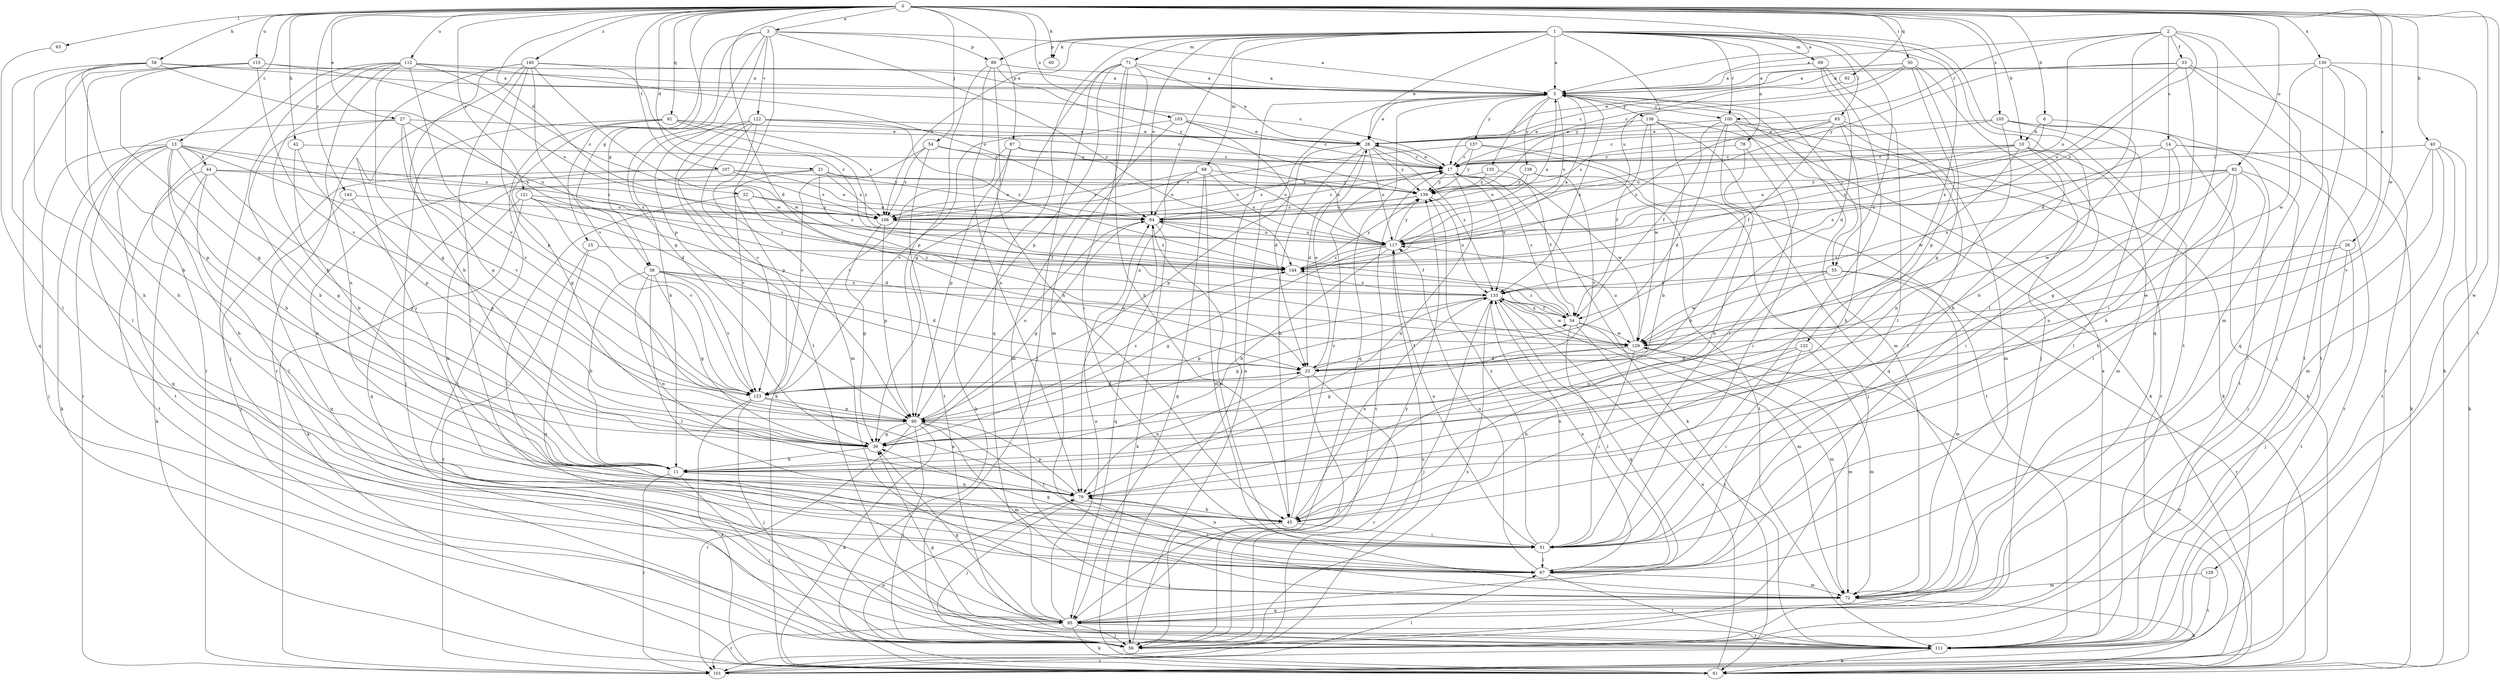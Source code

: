 strict digraph  {
0;
1;
2;
3;
5;
6;
10;
11;
13;
14;
15;
17;
21;
22;
23;
26;
27;
28;
33;
34;
38;
39;
40;
42;
44;
45;
50;
51;
54;
55;
56;
58;
60;
61;
63;
65;
67;
68;
69;
71;
72;
78;
79;
82;
84;
87;
89;
90;
91;
92;
95;
100;
101;
103;
105;
106;
107;
111;
112;
115;
117;
121;
122;
123;
128;
129;
130;
132;
133;
135;
136;
137;
138;
139;
140;
143;
144;
0 -> 3  [label=a];
0 -> 5  [label=a];
0 -> 6  [label=b];
0 -> 10  [label=b];
0 -> 13  [label=c];
0 -> 21  [label=d];
0 -> 22  [label=d];
0 -> 23  [label=d];
0 -> 26  [label=e];
0 -> 27  [label=e];
0 -> 38  [label=g];
0 -> 40  [label=h];
0 -> 42  [label=h];
0 -> 50  [label=i];
0 -> 54  [label=j];
0 -> 58  [label=k];
0 -> 60  [label=k];
0 -> 63  [label=l];
0 -> 82  [label=o];
0 -> 87  [label=p];
0 -> 91  [label=q];
0 -> 92  [label=q];
0 -> 103  [label=s];
0 -> 105  [label=s];
0 -> 107  [label=t];
0 -> 111  [label=t];
0 -> 112  [label=u];
0 -> 115  [label=u];
0 -> 121  [label=v];
0 -> 128  [label=w];
0 -> 129  [label=w];
0 -> 130  [label=x];
0 -> 140  [label=z];
0 -> 143  [label=z];
1 -> 5  [label=a];
1 -> 28  [label=e];
1 -> 55  [label=j];
1 -> 60  [label=k];
1 -> 65  [label=l];
1 -> 67  [label=l];
1 -> 68  [label=m];
1 -> 69  [label=m];
1 -> 71  [label=m];
1 -> 78  [label=n];
1 -> 79  [label=n];
1 -> 84  [label=o];
1 -> 89  [label=p];
1 -> 95  [label=q];
1 -> 100  [label=r];
1 -> 106  [label=s];
1 -> 111  [label=t];
1 -> 117  [label=u];
1 -> 132  [label=x];
2 -> 5  [label=a];
2 -> 14  [label=c];
2 -> 23  [label=d];
2 -> 33  [label=f];
2 -> 72  [label=m];
2 -> 95  [label=q];
2 -> 100  [label=r];
2 -> 117  [label=u];
2 -> 144  [label=z];
3 -> 5  [label=a];
3 -> 15  [label=c];
3 -> 38  [label=g];
3 -> 39  [label=g];
3 -> 89  [label=p];
3 -> 90  [label=p];
3 -> 111  [label=t];
3 -> 122  [label=v];
3 -> 144  [label=z];
5 -> 28  [label=e];
5 -> 55  [label=j];
5 -> 56  [label=j];
5 -> 72  [label=m];
5 -> 95  [label=q];
5 -> 100  [label=r];
5 -> 117  [label=u];
5 -> 133  [label=x];
5 -> 135  [label=y];
5 -> 136  [label=y];
5 -> 137  [label=y];
5 -> 138  [label=y];
6 -> 10  [label=b];
6 -> 11  [label=b];
6 -> 144  [label=z];
10 -> 11  [label=b];
10 -> 17  [label=c];
10 -> 51  [label=i];
10 -> 72  [label=m];
10 -> 84  [label=o];
10 -> 117  [label=u];
10 -> 129  [label=w];
11 -> 56  [label=j];
11 -> 79  [label=n];
11 -> 101  [label=r];
13 -> 11  [label=b];
13 -> 23  [label=d];
13 -> 39  [label=g];
13 -> 44  [label=h];
13 -> 45  [label=h];
13 -> 56  [label=j];
13 -> 61  [label=k];
13 -> 95  [label=q];
13 -> 106  [label=s];
13 -> 111  [label=t];
13 -> 123  [label=v];
14 -> 17  [label=c];
14 -> 39  [label=g];
14 -> 61  [label=k];
14 -> 79  [label=n];
14 -> 101  [label=r];
14 -> 133  [label=x];
15 -> 95  [label=q];
15 -> 101  [label=r];
15 -> 144  [label=z];
17 -> 28  [label=e];
17 -> 61  [label=k];
17 -> 79  [label=n];
17 -> 129  [label=w];
17 -> 133  [label=x];
17 -> 139  [label=y];
21 -> 84  [label=o];
21 -> 95  [label=q];
21 -> 106  [label=s];
21 -> 123  [label=v];
21 -> 139  [label=y];
21 -> 144  [label=z];
22 -> 34  [label=f];
22 -> 67  [label=l];
22 -> 84  [label=o];
22 -> 106  [label=s];
23 -> 28  [label=e];
23 -> 34  [label=f];
23 -> 56  [label=j];
23 -> 79  [label=n];
23 -> 101  [label=r];
23 -> 123  [label=v];
26 -> 56  [label=j];
26 -> 111  [label=t];
26 -> 129  [label=w];
26 -> 144  [label=z];
27 -> 11  [label=b];
27 -> 28  [label=e];
27 -> 90  [label=p];
27 -> 101  [label=r];
27 -> 117  [label=u];
27 -> 123  [label=v];
28 -> 17  [label=c];
28 -> 23  [label=d];
28 -> 45  [label=h];
28 -> 90  [label=p];
28 -> 117  [label=u];
28 -> 133  [label=x];
28 -> 139  [label=y];
33 -> 5  [label=a];
33 -> 51  [label=i];
33 -> 101  [label=r];
33 -> 111  [label=t];
33 -> 117  [label=u];
33 -> 139  [label=y];
34 -> 17  [label=c];
34 -> 67  [label=l];
34 -> 72  [label=m];
34 -> 111  [label=t];
34 -> 129  [label=w];
34 -> 133  [label=x];
34 -> 144  [label=z];
38 -> 11  [label=b];
38 -> 23  [label=d];
38 -> 39  [label=g];
38 -> 67  [label=l];
38 -> 79  [label=n];
38 -> 123  [label=v];
38 -> 129  [label=w];
38 -> 133  [label=x];
39 -> 11  [label=b];
40 -> 17  [label=c];
40 -> 61  [label=k];
40 -> 67  [label=l];
40 -> 72  [label=m];
40 -> 111  [label=t];
40 -> 123  [label=v];
42 -> 11  [label=b];
42 -> 17  [label=c];
42 -> 90  [label=p];
44 -> 39  [label=g];
44 -> 61  [label=k];
44 -> 67  [label=l];
44 -> 106  [label=s];
44 -> 111  [label=t];
44 -> 139  [label=y];
45 -> 17  [label=c];
45 -> 51  [label=i];
45 -> 56  [label=j];
45 -> 133  [label=x];
50 -> 5  [label=a];
50 -> 17  [label=c];
50 -> 28  [label=e];
50 -> 39  [label=g];
50 -> 56  [label=j];
50 -> 90  [label=p];
50 -> 139  [label=y];
51 -> 39  [label=g];
51 -> 67  [label=l];
51 -> 79  [label=n];
51 -> 84  [label=o];
51 -> 117  [label=u];
51 -> 133  [label=x];
51 -> 139  [label=y];
54 -> 17  [label=c];
54 -> 106  [label=s];
54 -> 111  [label=t];
54 -> 117  [label=u];
54 -> 123  [label=v];
55 -> 72  [label=m];
55 -> 79  [label=n];
55 -> 101  [label=r];
55 -> 129  [label=w];
55 -> 133  [label=x];
56 -> 5  [label=a];
56 -> 17  [label=c];
56 -> 133  [label=x];
58 -> 5  [label=a];
58 -> 11  [label=b];
58 -> 17  [label=c];
58 -> 39  [label=g];
58 -> 45  [label=h];
58 -> 67  [label=l];
58 -> 133  [label=x];
61 -> 79  [label=n];
61 -> 129  [label=w];
61 -> 133  [label=x];
63 -> 67  [label=l];
65 -> 17  [label=c];
65 -> 28  [label=e];
65 -> 34  [label=f];
65 -> 45  [label=h];
65 -> 67  [label=l];
65 -> 72  [label=m];
65 -> 144  [label=z];
67 -> 72  [label=m];
67 -> 111  [label=t];
67 -> 117  [label=u];
67 -> 133  [label=x];
68 -> 72  [label=m];
68 -> 84  [label=o];
68 -> 95  [label=q];
68 -> 106  [label=s];
68 -> 117  [label=u];
68 -> 139  [label=y];
69 -> 5  [label=a];
69 -> 23  [label=d];
69 -> 51  [label=i];
69 -> 67  [label=l];
71 -> 5  [label=a];
71 -> 28  [label=e];
71 -> 39  [label=g];
71 -> 45  [label=h];
71 -> 51  [label=i];
71 -> 56  [label=j];
71 -> 72  [label=m];
71 -> 90  [label=p];
72 -> 61  [label=k];
72 -> 95  [label=q];
78 -> 17  [label=c];
78 -> 45  [label=h];
78 -> 51  [label=i];
79 -> 45  [label=h];
79 -> 56  [label=j];
79 -> 67  [label=l];
79 -> 90  [label=p];
82 -> 11  [label=b];
82 -> 45  [label=h];
82 -> 51  [label=i];
82 -> 56  [label=j];
82 -> 117  [label=u];
82 -> 129  [label=w];
82 -> 133  [label=x];
82 -> 139  [label=y];
84 -> 17  [label=c];
84 -> 34  [label=f];
84 -> 39  [label=g];
84 -> 61  [label=k];
84 -> 95  [label=q];
84 -> 117  [label=u];
87 -> 17  [label=c];
87 -> 61  [label=k];
87 -> 90  [label=p];
87 -> 117  [label=u];
87 -> 123  [label=v];
89 -> 5  [label=a];
89 -> 45  [label=h];
89 -> 79  [label=n];
89 -> 90  [label=p];
89 -> 139  [label=y];
90 -> 39  [label=g];
90 -> 51  [label=i];
90 -> 56  [label=j];
90 -> 61  [label=k];
90 -> 72  [label=m];
90 -> 84  [label=o];
90 -> 101  [label=r];
90 -> 144  [label=z];
91 -> 28  [label=e];
91 -> 39  [label=g];
91 -> 56  [label=j];
91 -> 106  [label=s];
91 -> 111  [label=t];
91 -> 144  [label=z];
92 -> 17  [label=c];
95 -> 39  [label=g];
95 -> 56  [label=j];
95 -> 61  [label=k];
95 -> 84  [label=o];
95 -> 101  [label=r];
95 -> 111  [label=t];
95 -> 139  [label=y];
100 -> 23  [label=d];
100 -> 28  [label=e];
100 -> 34  [label=f];
100 -> 45  [label=h];
100 -> 51  [label=i];
100 -> 61  [label=k];
100 -> 101  [label=r];
101 -> 67  [label=l];
101 -> 117  [label=u];
103 -> 17  [label=c];
103 -> 23  [label=d];
103 -> 28  [label=e];
103 -> 72  [label=m];
103 -> 123  [label=v];
105 -> 28  [label=e];
105 -> 61  [label=k];
105 -> 67  [label=l];
105 -> 79  [label=n];
105 -> 106  [label=s];
105 -> 111  [label=t];
106 -> 17  [label=c];
106 -> 39  [label=g];
106 -> 90  [label=p];
106 -> 144  [label=z];
107 -> 56  [label=j];
107 -> 79  [label=n];
107 -> 84  [label=o];
107 -> 106  [label=s];
107 -> 139  [label=y];
111 -> 5  [label=a];
111 -> 39  [label=g];
111 -> 61  [label=k];
111 -> 101  [label=r];
112 -> 5  [label=a];
112 -> 11  [label=b];
112 -> 39  [label=g];
112 -> 56  [label=j];
112 -> 79  [label=n];
112 -> 84  [label=o];
112 -> 101  [label=r];
112 -> 123  [label=v];
112 -> 129  [label=w];
115 -> 5  [label=a];
115 -> 39  [label=g];
115 -> 45  [label=h];
115 -> 95  [label=q];
115 -> 117  [label=u];
115 -> 123  [label=v];
117 -> 5  [label=a];
117 -> 11  [label=b];
117 -> 39  [label=g];
117 -> 84  [label=o];
117 -> 139  [label=y];
117 -> 144  [label=z];
121 -> 23  [label=d];
121 -> 45  [label=h];
121 -> 61  [label=k];
121 -> 106  [label=s];
121 -> 123  [label=v];
121 -> 144  [label=z];
122 -> 11  [label=b];
122 -> 17  [label=c];
122 -> 28  [label=e];
122 -> 61  [label=k];
122 -> 72  [label=m];
122 -> 90  [label=p];
122 -> 123  [label=v];
122 -> 144  [label=z];
123 -> 23  [label=d];
123 -> 56  [label=j];
123 -> 61  [label=k];
123 -> 79  [label=n];
123 -> 90  [label=p];
128 -> 72  [label=m];
128 -> 111  [label=t];
129 -> 23  [label=d];
129 -> 39  [label=g];
129 -> 51  [label=i];
129 -> 72  [label=m];
129 -> 117  [label=u];
130 -> 5  [label=a];
130 -> 56  [label=j];
130 -> 61  [label=k];
130 -> 95  [label=q];
130 -> 111  [label=t];
130 -> 129  [label=w];
132 -> 23  [label=d];
132 -> 45  [label=h];
132 -> 51  [label=i];
132 -> 72  [label=m];
133 -> 34  [label=f];
133 -> 39  [label=g];
133 -> 56  [label=j];
133 -> 72  [label=m];
133 -> 90  [label=p];
133 -> 95  [label=q];
133 -> 129  [label=w];
135 -> 34  [label=f];
135 -> 106  [label=s];
135 -> 139  [label=y];
136 -> 11  [label=b];
136 -> 28  [label=e];
136 -> 34  [label=f];
136 -> 61  [label=k];
136 -> 95  [label=q];
136 -> 129  [label=w];
137 -> 17  [label=c];
137 -> 56  [label=j];
137 -> 106  [label=s];
137 -> 111  [label=t];
137 -> 139  [label=y];
138 -> 84  [label=o];
138 -> 111  [label=t];
138 -> 123  [label=v];
138 -> 139  [label=y];
139 -> 84  [label=o];
139 -> 106  [label=s];
139 -> 133  [label=x];
140 -> 5  [label=a];
140 -> 11  [label=b];
140 -> 51  [label=i];
140 -> 67  [label=l];
140 -> 90  [label=p];
140 -> 101  [label=r];
140 -> 123  [label=v];
140 -> 129  [label=w];
140 -> 144  [label=z];
143 -> 84  [label=o];
143 -> 90  [label=p];
143 -> 95  [label=q];
144 -> 5  [label=a];
144 -> 133  [label=x];
144 -> 139  [label=y];
}
